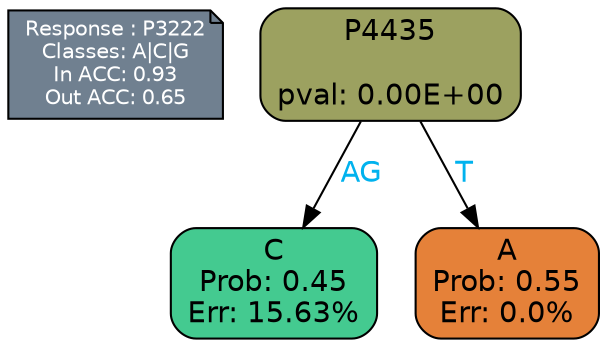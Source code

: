 digraph Tree {
node [shape=box, style="filled, rounded", color="black", fontname=helvetica] ;
graph [ranksep=equally, splines=polylines, bgcolor=transparent, dpi=600] ;
edge [fontname=helvetica] ;
LEGEND [label="Response : P3222
Classes: A|C|G
In ACC: 0.93
Out ACC: 0.65
",shape=note,align=left,style=filled,fillcolor="slategray",fontcolor="white",fontsize=10];1 [label="P4435

pval: 0.00E+00", fillcolor="#9ca160"] ;
2 [label="C
Prob: 0.45
Err: 15.63%", fillcolor="#44ca90"] ;
3 [label="A
Prob: 0.55
Err: 0.0%", fillcolor="#e58139"] ;
1 -> 2 [label="AG",fontcolor=deepskyblue2] ;
1 -> 3 [label="T",fontcolor=deepskyblue2] ;
{rank = same; 2;3;}{rank = same; LEGEND;1;}}